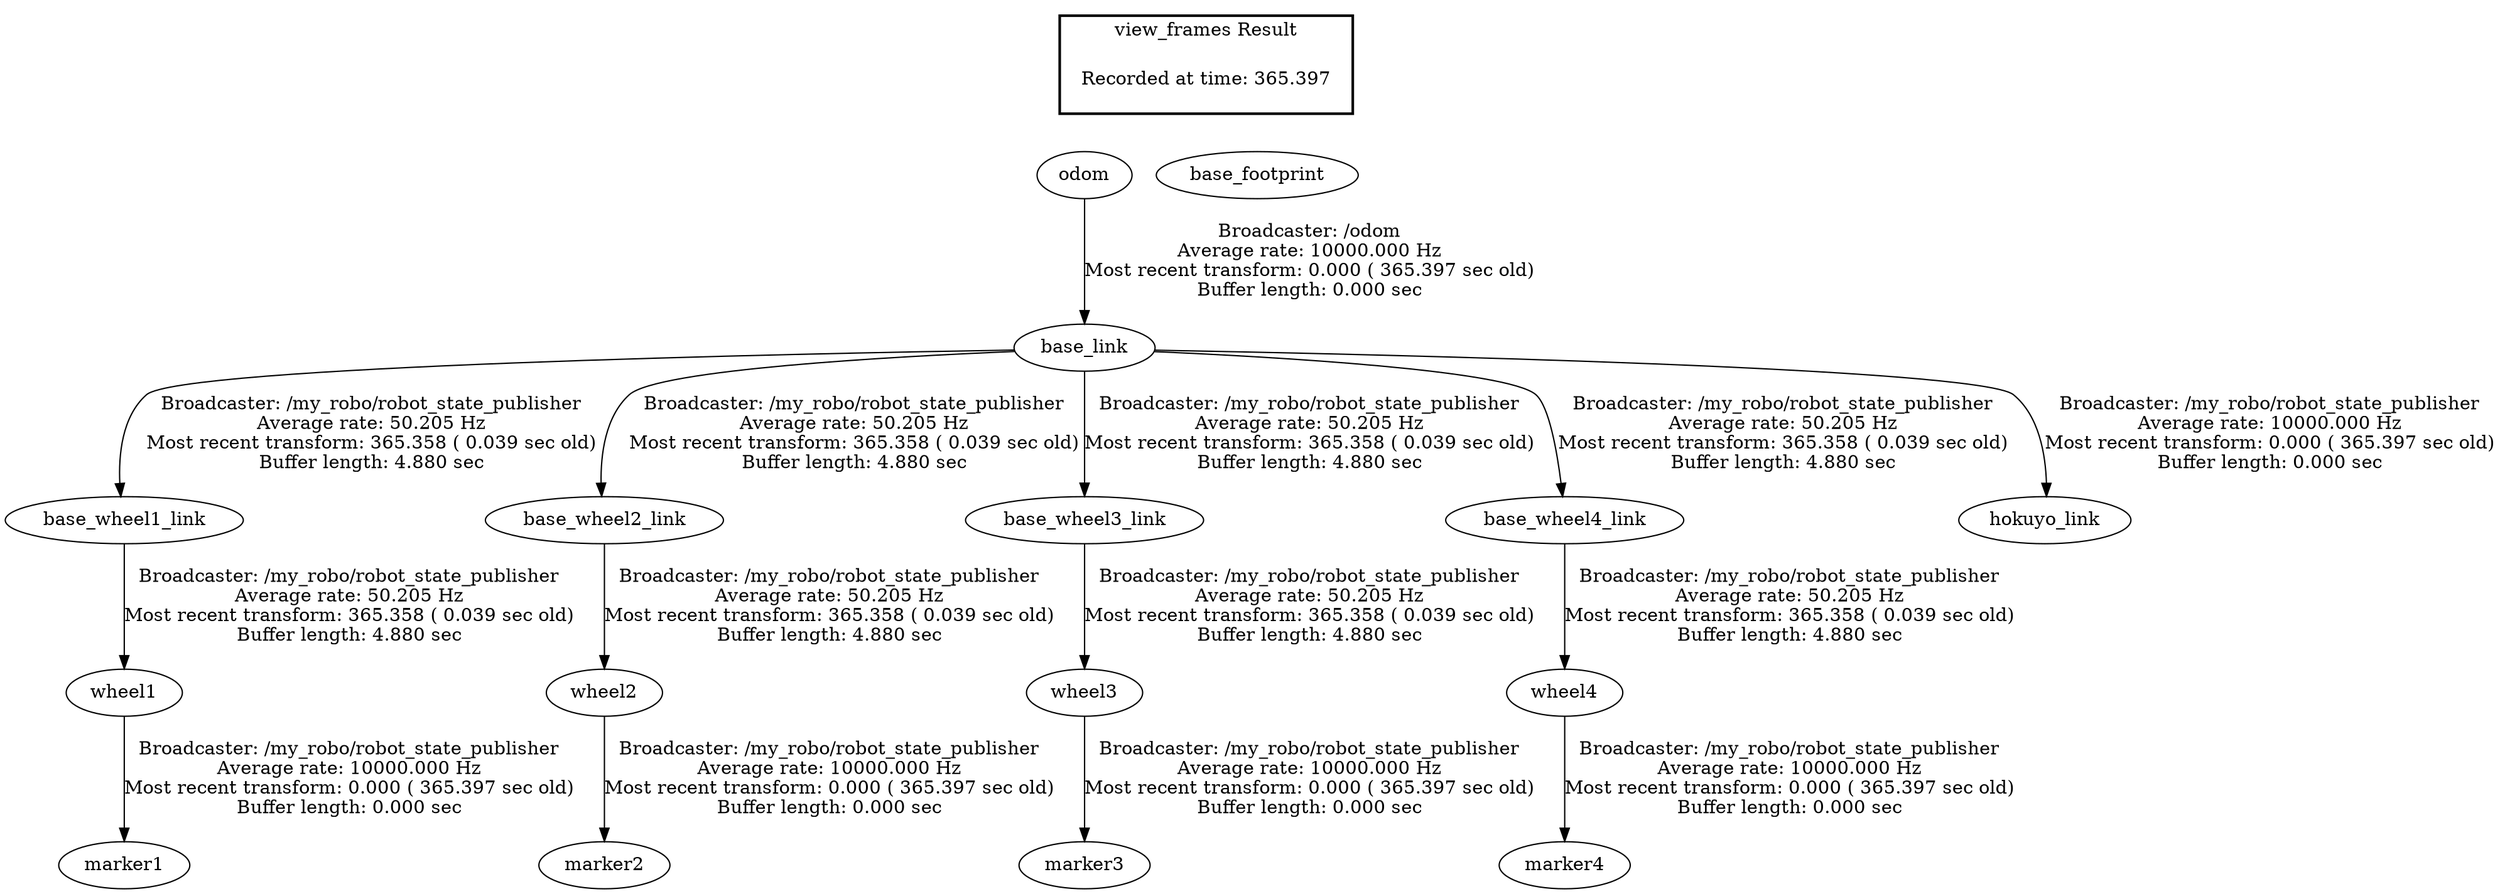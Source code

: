 digraph G {
"odom" -> "base_link"[label="Broadcaster: /odom\nAverage rate: 10000.000 Hz\nMost recent transform: 0.000 ( 365.397 sec old)\nBuffer length: 0.000 sec\n"];
"wheel1" -> "marker1"[label="Broadcaster: /my_robo/robot_state_publisher\nAverage rate: 10000.000 Hz\nMost recent transform: 0.000 ( 365.397 sec old)\nBuffer length: 0.000 sec\n"];
"base_wheel1_link" -> "wheel1"[label="Broadcaster: /my_robo/robot_state_publisher\nAverage rate: 50.205 Hz\nMost recent transform: 365.358 ( 0.039 sec old)\nBuffer length: 4.880 sec\n"];
"wheel2" -> "marker2"[label="Broadcaster: /my_robo/robot_state_publisher\nAverage rate: 10000.000 Hz\nMost recent transform: 0.000 ( 365.397 sec old)\nBuffer length: 0.000 sec\n"];
"base_wheel2_link" -> "wheel2"[label="Broadcaster: /my_robo/robot_state_publisher\nAverage rate: 50.205 Hz\nMost recent transform: 365.358 ( 0.039 sec old)\nBuffer length: 4.880 sec\n"];
"wheel3" -> "marker3"[label="Broadcaster: /my_robo/robot_state_publisher\nAverage rate: 10000.000 Hz\nMost recent transform: 0.000 ( 365.397 sec old)\nBuffer length: 0.000 sec\n"];
"base_wheel3_link" -> "wheel3"[label="Broadcaster: /my_robo/robot_state_publisher\nAverage rate: 50.205 Hz\nMost recent transform: 365.358 ( 0.039 sec old)\nBuffer length: 4.880 sec\n"];
"wheel4" -> "marker4"[label="Broadcaster: /my_robo/robot_state_publisher\nAverage rate: 10000.000 Hz\nMost recent transform: 0.000 ( 365.397 sec old)\nBuffer length: 0.000 sec\n"];
"base_wheel4_link" -> "wheel4"[label="Broadcaster: /my_robo/robot_state_publisher\nAverage rate: 50.205 Hz\nMost recent transform: 365.358 ( 0.039 sec old)\nBuffer length: 4.880 sec\n"];
"base_link" -> "hokuyo_link"[label="Broadcaster: /my_robo/robot_state_publisher\nAverage rate: 10000.000 Hz\nMost recent transform: 0.000 ( 365.397 sec old)\nBuffer length: 0.000 sec\n"];
"base_link" -> "base_wheel1_link"[label="Broadcaster: /my_robo/robot_state_publisher\nAverage rate: 50.205 Hz\nMost recent transform: 365.358 ( 0.039 sec old)\nBuffer length: 4.880 sec\n"];
"base_link" -> "base_wheel2_link"[label="Broadcaster: /my_robo/robot_state_publisher\nAverage rate: 50.205 Hz\nMost recent transform: 365.358 ( 0.039 sec old)\nBuffer length: 4.880 sec\n"];
"base_link" -> "base_wheel3_link"[label="Broadcaster: /my_robo/robot_state_publisher\nAverage rate: 50.205 Hz\nMost recent transform: 365.358 ( 0.039 sec old)\nBuffer length: 4.880 sec\n"];
"base_link" -> "base_wheel4_link"[label="Broadcaster: /my_robo/robot_state_publisher\nAverage rate: 50.205 Hz\nMost recent transform: 365.358 ( 0.039 sec old)\nBuffer length: 4.880 sec\n"];
edge [style=invis];
 subgraph cluster_legend { style=bold; color=black; label ="view_frames Result";
"Recorded at time: 365.397"[ shape=plaintext ] ;
 }->"base_footprint";
edge [style=invis];
 subgraph cluster_legend { style=bold; color=black; label ="view_frames Result";
"Recorded at time: 365.397"[ shape=plaintext ] ;
 }->"odom";
}